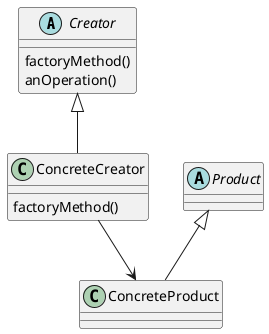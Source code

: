 @startuml

abstract class Creator{
    factoryMethod()
    anOperation()
}

class ConcreteCreator{
    factoryMethod()
}

Creator <|-- ConcreteCreator

abstract class Product

class ConcreteProduct

Product <|-- ConcreteProduct

ConcreteCreator --> ConcreteProduct

@enduml